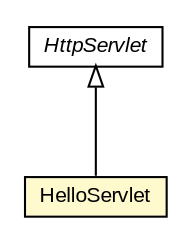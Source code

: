 #!/usr/local/bin/dot
#
# Class diagram 
# Generated by UMLGraph version R5_6-24-gf6e263 (http://www.umlgraph.org/)
#

digraph G {
	edge [fontname="arial",fontsize=10,labelfontname="arial",labelfontsize=10];
	node [fontname="arial",fontsize=10,shape=plaintext];
	nodesep=0.25;
	ranksep=0.5;
	// net.trajano.app.HelloServlet
	c511 [label=<<table title="net.trajano.app.HelloServlet" border="0" cellborder="1" cellspacing="0" cellpadding="2" port="p" bgcolor="lemonChiffon" href="./HelloServlet.html">
		<tr><td><table border="0" cellspacing="0" cellpadding="1">
<tr><td align="center" balign="center"> HelloServlet </td></tr>
		</table></td></tr>
		</table>>, URL="./HelloServlet.html", fontname="arial", fontcolor="black", fontsize=10.0];
	//net.trajano.app.HelloServlet extends javax.servlet.http.HttpServlet
	c525:p -> c511:p [dir=back,arrowtail=empty];
	// javax.servlet.http.HttpServlet
	c525 [label=<<table title="javax.servlet.http.HttpServlet" border="0" cellborder="1" cellspacing="0" cellpadding="2" port="p" href="http://java.sun.com/j2se/1.4.2/docs/api/javax/servlet/http/HttpServlet.html">
		<tr><td><table border="0" cellspacing="0" cellpadding="1">
<tr><td align="center" balign="center"><font face="arial italic"> HttpServlet </font></td></tr>
		</table></td></tr>
		</table>>, URL="http://java.sun.com/j2se/1.4.2/docs/api/javax/servlet/http/HttpServlet.html", fontname="arial", fontcolor="black", fontsize=10.0];
}

